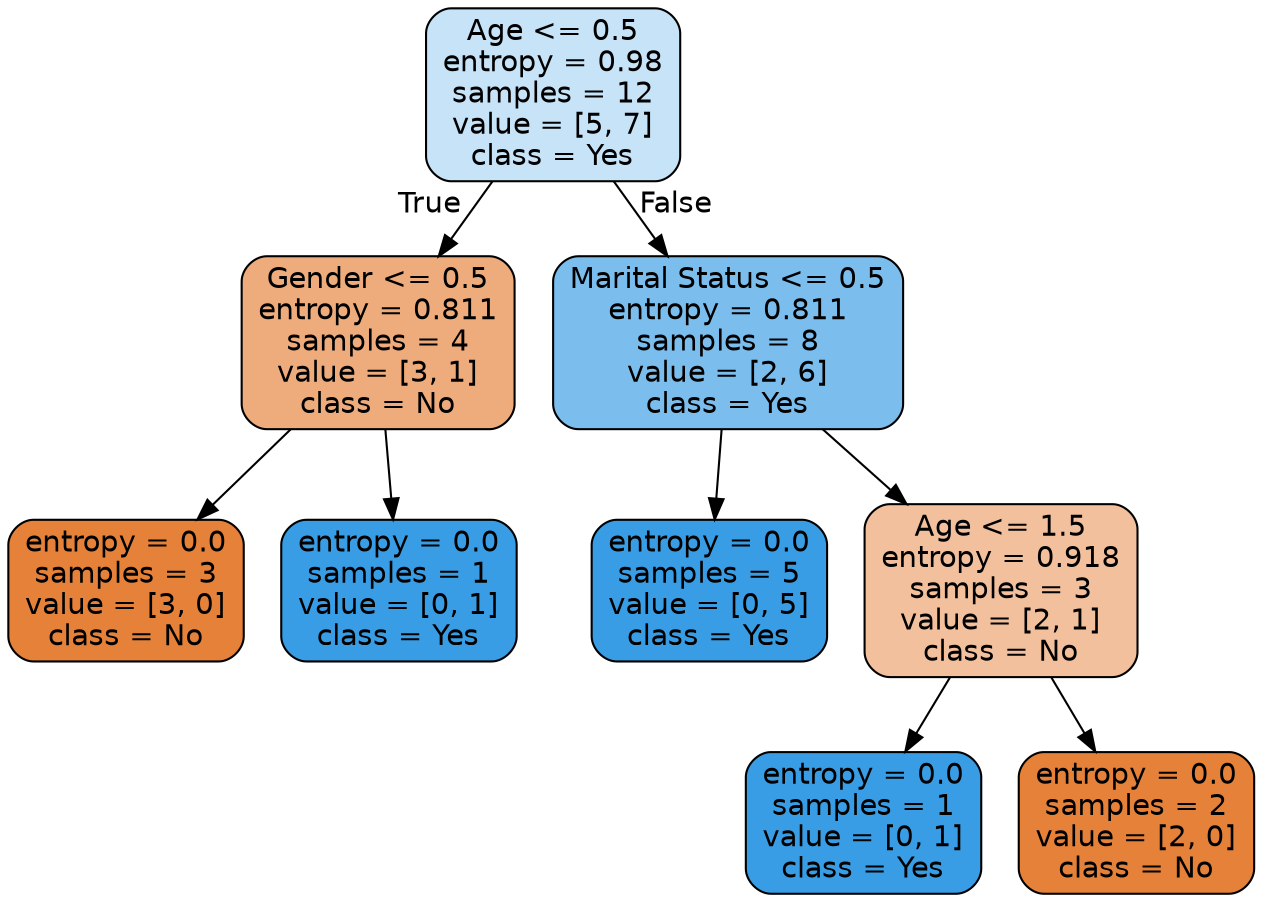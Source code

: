 digraph Tree {
node [shape=box, style="filled, rounded", color="black", fontname=helvetica] ;
edge [fontname=helvetica] ;
0 [label="Age <= 0.5\nentropy = 0.98\nsamples = 12\nvalue = [5, 7]\nclass = Yes", fillcolor="#399de549"] ;
1 [label="Gender <= 0.5\nentropy = 0.811\nsamples = 4\nvalue = [3, 1]\nclass = No", fillcolor="#e58139aa"] ;
0 -> 1 [labeldistance=2.5, labelangle=45, headlabel="True"] ;
2 [label="entropy = 0.0\nsamples = 3\nvalue = [3, 0]\nclass = No", fillcolor="#e58139ff"] ;
1 -> 2 ;
3 [label="entropy = 0.0\nsamples = 1\nvalue = [0, 1]\nclass = Yes", fillcolor="#399de5ff"] ;
1 -> 3 ;
4 [label="Marital Status <= 0.5\nentropy = 0.811\nsamples = 8\nvalue = [2, 6]\nclass = Yes", fillcolor="#399de5aa"] ;
0 -> 4 [labeldistance=2.5, labelangle=-45, headlabel="False"] ;
5 [label="entropy = 0.0\nsamples = 5\nvalue = [0, 5]\nclass = Yes", fillcolor="#399de5ff"] ;
4 -> 5 ;
6 [label="Age <= 1.5\nentropy = 0.918\nsamples = 3\nvalue = [2, 1]\nclass = No", fillcolor="#e581397f"] ;
4 -> 6 ;
7 [label="entropy = 0.0\nsamples = 1\nvalue = [0, 1]\nclass = Yes", fillcolor="#399de5ff"] ;
6 -> 7 ;
8 [label="entropy = 0.0\nsamples = 2\nvalue = [2, 0]\nclass = No", fillcolor="#e58139ff"] ;
6 -> 8 ;
}